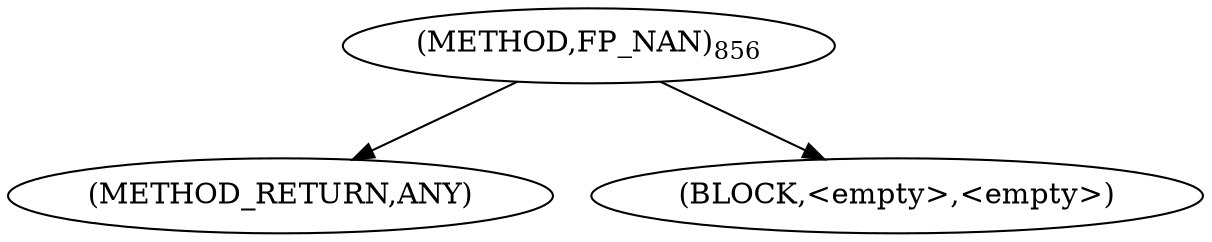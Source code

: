 digraph "FP_NAN" {  
"100141" [label = <(METHOD,FP_NAN)<SUB>856</SUB>> ]
"100142" [label = <(METHOD_RETURN,ANY)> ]
"100143" [label = <(BLOCK,&lt;empty&gt;,&lt;empty&gt;)> ]
  "100141" -> "100142" 
  "100141" -> "100143" 
}
